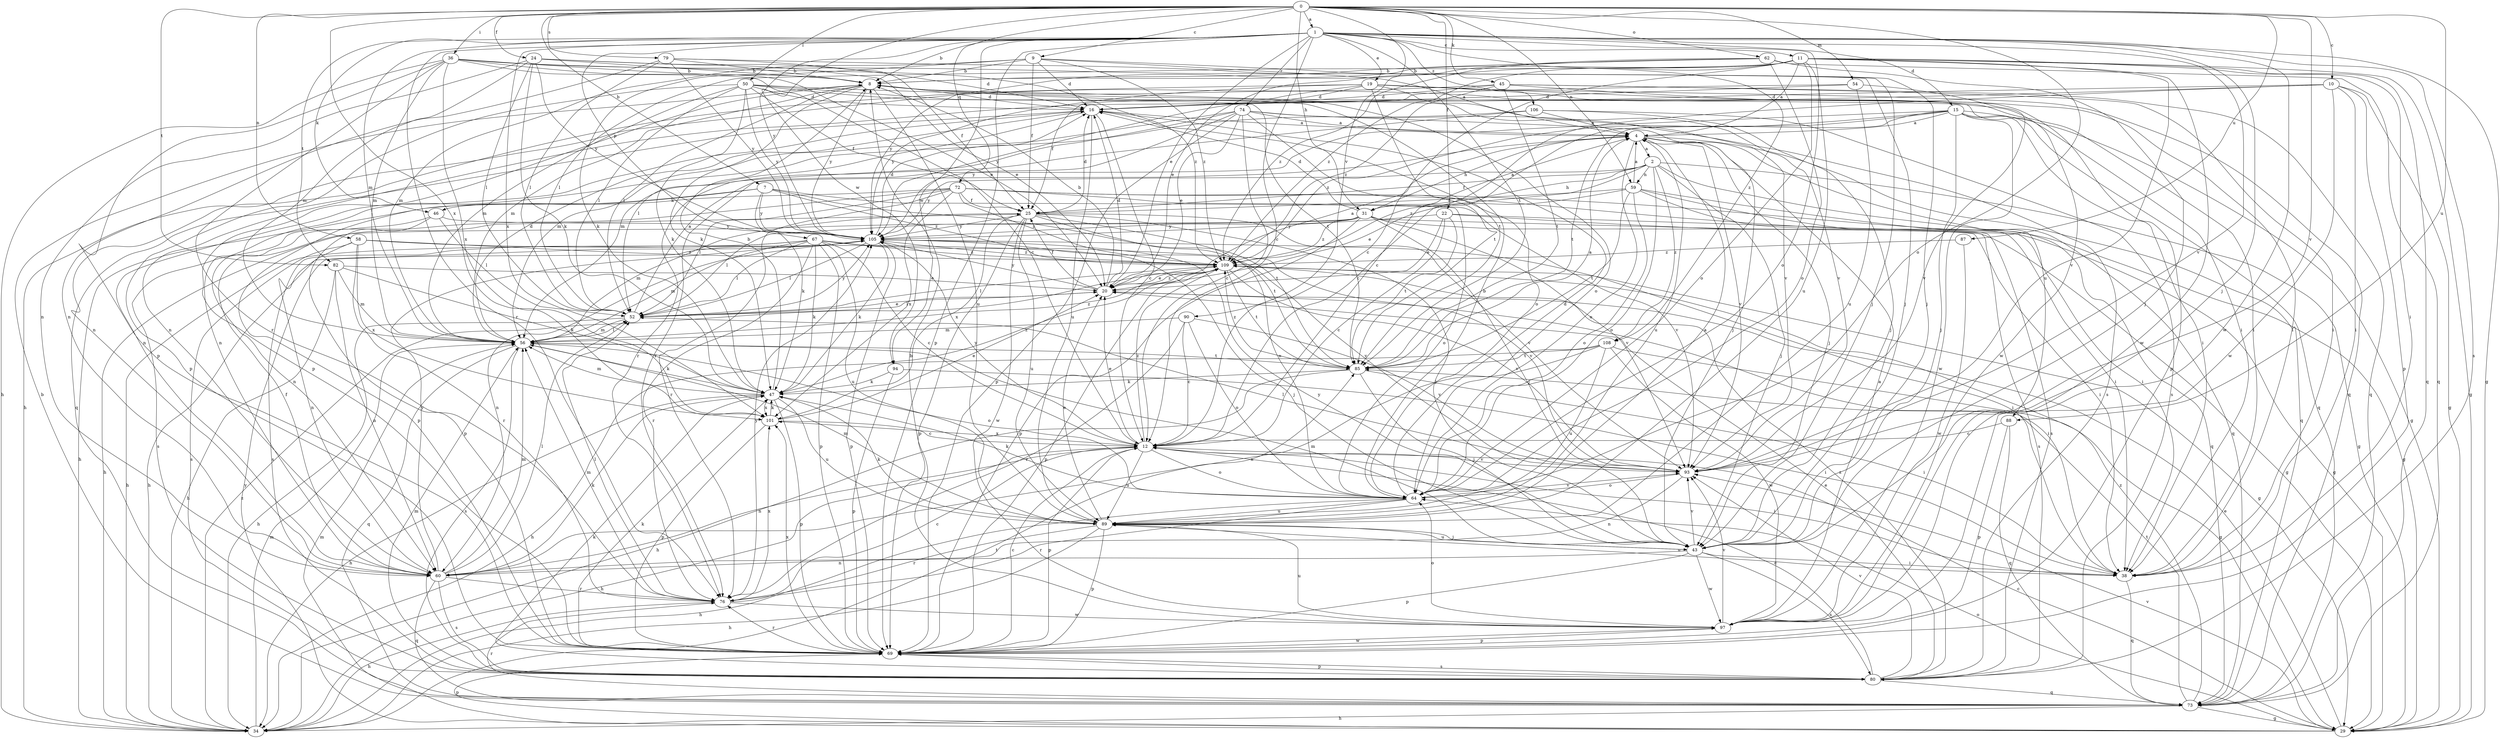 strict digraph  {
0;
1;
2;
4;
7;
8;
9;
10;
11;
12;
15;
16;
19;
20;
22;
24;
25;
29;
31;
34;
36;
38;
43;
45;
46;
47;
50;
52;
54;
56;
58;
59;
60;
62;
64;
67;
69;
72;
73;
74;
76;
79;
80;
82;
85;
87;
88;
89;
90;
93;
94;
97;
101;
105;
106;
108;
109;
0 -> 1  [label=a];
0 -> 7  [label=b];
0 -> 9  [label=c];
0 -> 10  [label=c];
0 -> 22  [label=f];
0 -> 24  [label=f];
0 -> 31  [label=h];
0 -> 36  [label=i];
0 -> 45  [label=k];
0 -> 50  [label=l];
0 -> 54  [label=m];
0 -> 58  [label=n];
0 -> 59  [label=n];
0 -> 62  [label=o];
0 -> 64  [label=o];
0 -> 72  [label=q];
0 -> 79  [label=s];
0 -> 82  [label=t];
0 -> 87  [label=u];
0 -> 88  [label=u];
0 -> 90  [label=v];
0 -> 93  [label=v];
0 -> 94  [label=w];
0 -> 101  [label=x];
1 -> 8  [label=b];
1 -> 11  [label=c];
1 -> 12  [label=c];
1 -> 15  [label=d];
1 -> 19  [label=e];
1 -> 20  [label=e];
1 -> 29  [label=g];
1 -> 43  [label=j];
1 -> 46  [label=k];
1 -> 56  [label=m];
1 -> 64  [label=o];
1 -> 67  [label=p];
1 -> 69  [label=p];
1 -> 74  [label=r];
1 -> 76  [label=r];
1 -> 80  [label=s];
1 -> 82  [label=t];
1 -> 85  [label=t];
1 -> 93  [label=v];
1 -> 94  [label=w];
1 -> 97  [label=w];
1 -> 101  [label=x];
1 -> 105  [label=y];
1 -> 106  [label=z];
1 -> 108  [label=z];
2 -> 25  [label=f];
2 -> 29  [label=g];
2 -> 31  [label=h];
2 -> 43  [label=j];
2 -> 59  [label=n];
2 -> 64  [label=o];
2 -> 73  [label=q];
2 -> 105  [label=y];
2 -> 108  [label=z];
2 -> 109  [label=z];
4 -> 2  [label=a];
4 -> 31  [label=h];
4 -> 43  [label=j];
4 -> 64  [label=o];
4 -> 73  [label=q];
4 -> 88  [label=u];
4 -> 89  [label=u];
4 -> 93  [label=v];
7 -> 46  [label=k];
7 -> 47  [label=k];
7 -> 64  [label=o];
7 -> 69  [label=p];
7 -> 85  [label=t];
7 -> 105  [label=y];
7 -> 109  [label=z];
8 -> 16  [label=d];
8 -> 38  [label=i];
8 -> 47  [label=k];
8 -> 52  [label=l];
8 -> 56  [label=m];
8 -> 64  [label=o];
8 -> 69  [label=p];
8 -> 89  [label=u];
8 -> 105  [label=y];
9 -> 4  [label=a];
9 -> 8  [label=b];
9 -> 16  [label=d];
9 -> 25  [label=f];
9 -> 43  [label=j];
9 -> 47  [label=k];
9 -> 56  [label=m];
9 -> 109  [label=z];
10 -> 12  [label=c];
10 -> 16  [label=d];
10 -> 29  [label=g];
10 -> 38  [label=i];
10 -> 69  [label=p];
10 -> 97  [label=w];
10 -> 105  [label=y];
11 -> 4  [label=a];
11 -> 8  [label=b];
11 -> 12  [label=c];
11 -> 20  [label=e];
11 -> 29  [label=g];
11 -> 38  [label=i];
11 -> 52  [label=l];
11 -> 64  [label=o];
11 -> 73  [label=q];
11 -> 89  [label=u];
11 -> 93  [label=v];
11 -> 97  [label=w];
11 -> 109  [label=z];
12 -> 20  [label=e];
12 -> 34  [label=h];
12 -> 38  [label=i];
12 -> 60  [label=n];
12 -> 64  [label=o];
12 -> 69  [label=p];
12 -> 89  [label=u];
12 -> 93  [label=v];
12 -> 101  [label=x];
12 -> 105  [label=y];
12 -> 109  [label=z];
15 -> 4  [label=a];
15 -> 12  [label=c];
15 -> 29  [label=g];
15 -> 38  [label=i];
15 -> 43  [label=j];
15 -> 73  [label=q];
15 -> 76  [label=r];
15 -> 85  [label=t];
15 -> 97  [label=w];
15 -> 109  [label=z];
16 -> 4  [label=a];
16 -> 12  [label=c];
16 -> 52  [label=l];
16 -> 60  [label=n];
16 -> 64  [label=o];
16 -> 73  [label=q];
16 -> 89  [label=u];
19 -> 16  [label=d];
19 -> 25  [label=f];
19 -> 38  [label=i];
19 -> 60  [label=n];
19 -> 73  [label=q];
19 -> 85  [label=t];
19 -> 93  [label=v];
19 -> 97  [label=w];
19 -> 105  [label=y];
20 -> 4  [label=a];
20 -> 8  [label=b];
20 -> 16  [label=d];
20 -> 25  [label=f];
20 -> 38  [label=i];
20 -> 52  [label=l];
20 -> 105  [label=y];
20 -> 109  [label=z];
22 -> 12  [label=c];
22 -> 20  [label=e];
22 -> 29  [label=g];
22 -> 80  [label=s];
22 -> 85  [label=t];
22 -> 105  [label=y];
24 -> 8  [label=b];
24 -> 16  [label=d];
24 -> 20  [label=e];
24 -> 47  [label=k];
24 -> 52  [label=l];
24 -> 56  [label=m];
24 -> 60  [label=n];
24 -> 105  [label=y];
25 -> 16  [label=d];
25 -> 43  [label=j];
25 -> 56  [label=m];
25 -> 64  [label=o];
25 -> 69  [label=p];
25 -> 85  [label=t];
25 -> 89  [label=u];
25 -> 93  [label=v];
25 -> 97  [label=w];
25 -> 101  [label=x];
25 -> 105  [label=y];
29 -> 12  [label=c];
29 -> 20  [label=e];
29 -> 56  [label=m];
29 -> 64  [label=o];
29 -> 69  [label=p];
29 -> 93  [label=v];
29 -> 105  [label=y];
31 -> 4  [label=a];
31 -> 16  [label=d];
31 -> 29  [label=g];
31 -> 34  [label=h];
31 -> 38  [label=i];
31 -> 43  [label=j];
31 -> 52  [label=l];
31 -> 69  [label=p];
31 -> 93  [label=v];
31 -> 105  [label=y];
31 -> 109  [label=z];
34 -> 56  [label=m];
34 -> 85  [label=t];
34 -> 109  [label=z];
36 -> 8  [label=b];
36 -> 12  [label=c];
36 -> 20  [label=e];
36 -> 34  [label=h];
36 -> 43  [label=j];
36 -> 56  [label=m];
36 -> 69  [label=p];
36 -> 76  [label=r];
36 -> 101  [label=x];
36 -> 109  [label=z];
38 -> 73  [label=q];
38 -> 89  [label=u];
43 -> 38  [label=i];
43 -> 56  [label=m];
43 -> 60  [label=n];
43 -> 69  [label=p];
43 -> 80  [label=s];
43 -> 89  [label=u];
43 -> 93  [label=v];
43 -> 97  [label=w];
43 -> 105  [label=y];
45 -> 16  [label=d];
45 -> 34  [label=h];
45 -> 38  [label=i];
45 -> 69  [label=p];
45 -> 73  [label=q];
45 -> 85  [label=t];
45 -> 109  [label=z];
46 -> 52  [label=l];
46 -> 69  [label=p];
46 -> 80  [label=s];
46 -> 105  [label=y];
47 -> 8  [label=b];
47 -> 34  [label=h];
47 -> 56  [label=m];
47 -> 69  [label=p];
47 -> 89  [label=u];
47 -> 101  [label=x];
47 -> 109  [label=z];
50 -> 16  [label=d];
50 -> 25  [label=f];
50 -> 38  [label=i];
50 -> 47  [label=k];
50 -> 52  [label=l];
50 -> 56  [label=m];
50 -> 69  [label=p];
50 -> 85  [label=t];
50 -> 93  [label=v];
50 -> 105  [label=y];
52 -> 4  [label=a];
52 -> 20  [label=e];
52 -> 34  [label=h];
52 -> 56  [label=m];
52 -> 105  [label=y];
54 -> 16  [label=d];
54 -> 60  [label=n];
54 -> 89  [label=u];
54 -> 93  [label=v];
56 -> 16  [label=d];
56 -> 47  [label=k];
56 -> 52  [label=l];
56 -> 64  [label=o];
56 -> 73  [label=q];
56 -> 80  [label=s];
56 -> 85  [label=t];
56 -> 109  [label=z];
58 -> 60  [label=n];
58 -> 76  [label=r];
58 -> 80  [label=s];
58 -> 93  [label=v];
58 -> 101  [label=x];
58 -> 109  [label=z];
59 -> 4  [label=a];
59 -> 20  [label=e];
59 -> 25  [label=f];
59 -> 38  [label=i];
59 -> 64  [label=o];
59 -> 73  [label=q];
59 -> 80  [label=s];
59 -> 85  [label=t];
60 -> 25  [label=f];
60 -> 47  [label=k];
60 -> 52  [label=l];
60 -> 56  [label=m];
60 -> 73  [label=q];
60 -> 76  [label=r];
60 -> 80  [label=s];
60 -> 105  [label=y];
62 -> 8  [label=b];
62 -> 43  [label=j];
62 -> 64  [label=o];
62 -> 73  [label=q];
62 -> 105  [label=y];
62 -> 109  [label=z];
64 -> 8  [label=b];
64 -> 16  [label=d];
64 -> 34  [label=h];
64 -> 47  [label=k];
64 -> 76  [label=r];
64 -> 89  [label=u];
64 -> 93  [label=v];
67 -> 12  [label=c];
67 -> 34  [label=h];
67 -> 47  [label=k];
67 -> 52  [label=l];
67 -> 56  [label=m];
67 -> 69  [label=p];
67 -> 76  [label=r];
67 -> 80  [label=s];
67 -> 89  [label=u];
67 -> 93  [label=v];
67 -> 109  [label=z];
69 -> 12  [label=c];
69 -> 47  [label=k];
69 -> 76  [label=r];
69 -> 80  [label=s];
69 -> 97  [label=w];
69 -> 101  [label=x];
72 -> 25  [label=f];
72 -> 29  [label=g];
72 -> 34  [label=h];
72 -> 38  [label=i];
72 -> 52  [label=l];
72 -> 60  [label=n];
72 -> 76  [label=r];
72 -> 93  [label=v];
72 -> 101  [label=x];
72 -> 109  [label=z];
73 -> 8  [label=b];
73 -> 29  [label=g];
73 -> 34  [label=h];
73 -> 76  [label=r];
73 -> 85  [label=t];
73 -> 109  [label=z];
74 -> 4  [label=a];
74 -> 12  [label=c];
74 -> 20  [label=e];
74 -> 43  [label=j];
74 -> 56  [label=m];
74 -> 69  [label=p];
74 -> 76  [label=r];
74 -> 80  [label=s];
74 -> 85  [label=t];
74 -> 105  [label=y];
76 -> 12  [label=c];
76 -> 34  [label=h];
76 -> 52  [label=l];
76 -> 56  [label=m];
76 -> 97  [label=w];
76 -> 101  [label=x];
76 -> 105  [label=y];
79 -> 8  [label=b];
79 -> 25  [label=f];
79 -> 43  [label=j];
79 -> 52  [label=l];
79 -> 60  [label=n];
79 -> 105  [label=y];
80 -> 12  [label=c];
80 -> 20  [label=e];
80 -> 47  [label=k];
80 -> 56  [label=m];
80 -> 69  [label=p];
80 -> 73  [label=q];
80 -> 93  [label=v];
80 -> 109  [label=z];
82 -> 20  [label=e];
82 -> 34  [label=h];
82 -> 47  [label=k];
82 -> 56  [label=m];
82 -> 60  [label=n];
85 -> 4  [label=a];
85 -> 34  [label=h];
85 -> 38  [label=i];
85 -> 43  [label=j];
85 -> 47  [label=k];
85 -> 109  [label=z];
87 -> 97  [label=w];
87 -> 109  [label=z];
88 -> 12  [label=c];
88 -> 69  [label=p];
88 -> 73  [label=q];
89 -> 4  [label=a];
89 -> 20  [label=e];
89 -> 34  [label=h];
89 -> 43  [label=j];
89 -> 47  [label=k];
89 -> 56  [label=m];
89 -> 69  [label=p];
89 -> 76  [label=r];
90 -> 12  [label=c];
90 -> 56  [label=m];
90 -> 64  [label=o];
90 -> 76  [label=r];
90 -> 93  [label=v];
93 -> 52  [label=l];
93 -> 60  [label=n];
93 -> 64  [label=o];
94 -> 38  [label=i];
94 -> 47  [label=k];
94 -> 69  [label=p];
97 -> 4  [label=a];
97 -> 8  [label=b];
97 -> 64  [label=o];
97 -> 69  [label=p];
97 -> 89  [label=u];
97 -> 93  [label=v];
101 -> 12  [label=c];
101 -> 20  [label=e];
101 -> 47  [label=k];
101 -> 69  [label=p];
105 -> 16  [label=d];
105 -> 34  [label=h];
105 -> 38  [label=i];
105 -> 43  [label=j];
105 -> 47  [label=k];
105 -> 52  [label=l];
105 -> 60  [label=n];
105 -> 69  [label=p];
105 -> 109  [label=z];
106 -> 4  [label=a];
106 -> 43  [label=j];
106 -> 56  [label=m];
106 -> 60  [label=n];
106 -> 80  [label=s];
108 -> 29  [label=g];
108 -> 34  [label=h];
108 -> 60  [label=n];
108 -> 85  [label=t];
108 -> 89  [label=u];
108 -> 97  [label=w];
109 -> 20  [label=e];
109 -> 29  [label=g];
109 -> 52  [label=l];
109 -> 69  [label=p];
109 -> 85  [label=t];
109 -> 93  [label=v];
}
